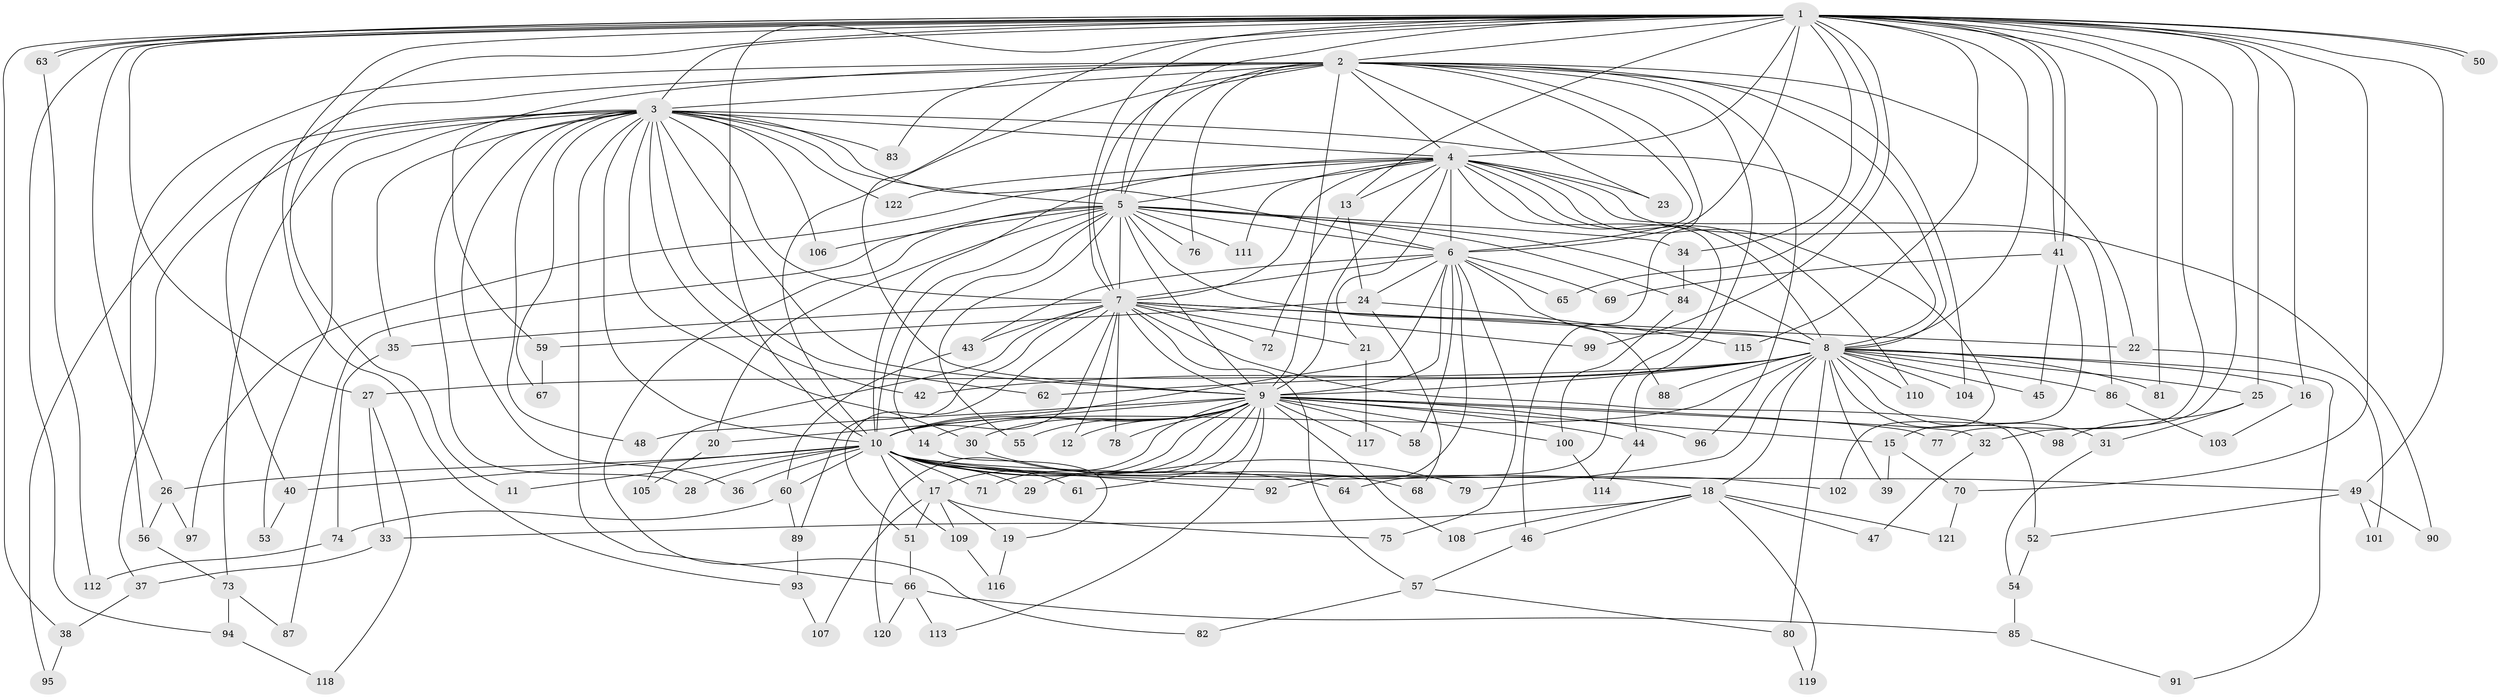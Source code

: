 // Generated by graph-tools (version 1.1) at 2025/25/03/09/25 03:25:44]
// undirected, 122 vertices, 269 edges
graph export_dot {
graph [start="1"]
  node [color=gray90,style=filled];
  1;
  2;
  3;
  4;
  5;
  6;
  7;
  8;
  9;
  10;
  11;
  12;
  13;
  14;
  15;
  16;
  17;
  18;
  19;
  20;
  21;
  22;
  23;
  24;
  25;
  26;
  27;
  28;
  29;
  30;
  31;
  32;
  33;
  34;
  35;
  36;
  37;
  38;
  39;
  40;
  41;
  42;
  43;
  44;
  45;
  46;
  47;
  48;
  49;
  50;
  51;
  52;
  53;
  54;
  55;
  56;
  57;
  58;
  59;
  60;
  61;
  62;
  63;
  64;
  65;
  66;
  67;
  68;
  69;
  70;
  71;
  72;
  73;
  74;
  75;
  76;
  77;
  78;
  79;
  80;
  81;
  82;
  83;
  84;
  85;
  86;
  87;
  88;
  89;
  90;
  91;
  92;
  93;
  94;
  95;
  96;
  97;
  98;
  99;
  100;
  101;
  102;
  103;
  104;
  105;
  106;
  107;
  108;
  109;
  110;
  111;
  112;
  113;
  114;
  115;
  116;
  117;
  118;
  119;
  120;
  121;
  122;
  1 -- 2;
  1 -- 3;
  1 -- 4;
  1 -- 5;
  1 -- 6;
  1 -- 7;
  1 -- 8;
  1 -- 9;
  1 -- 10;
  1 -- 11;
  1 -- 13;
  1 -- 16;
  1 -- 25;
  1 -- 26;
  1 -- 27;
  1 -- 32;
  1 -- 34;
  1 -- 38;
  1 -- 41;
  1 -- 41;
  1 -- 49;
  1 -- 50;
  1 -- 50;
  1 -- 63;
  1 -- 63;
  1 -- 65;
  1 -- 70;
  1 -- 77;
  1 -- 81;
  1 -- 93;
  1 -- 94;
  1 -- 99;
  1 -- 115;
  2 -- 3;
  2 -- 4;
  2 -- 5;
  2 -- 6;
  2 -- 7;
  2 -- 8;
  2 -- 9;
  2 -- 10;
  2 -- 22;
  2 -- 23;
  2 -- 40;
  2 -- 44;
  2 -- 46;
  2 -- 56;
  2 -- 59;
  2 -- 76;
  2 -- 83;
  2 -- 96;
  2 -- 104;
  3 -- 4;
  3 -- 5;
  3 -- 6;
  3 -- 7;
  3 -- 8;
  3 -- 9;
  3 -- 10;
  3 -- 28;
  3 -- 30;
  3 -- 35;
  3 -- 36;
  3 -- 37;
  3 -- 42;
  3 -- 48;
  3 -- 53;
  3 -- 62;
  3 -- 66;
  3 -- 67;
  3 -- 73;
  3 -- 83;
  3 -- 95;
  3 -- 106;
  3 -- 122;
  4 -- 5;
  4 -- 6;
  4 -- 7;
  4 -- 8;
  4 -- 9;
  4 -- 10;
  4 -- 13;
  4 -- 15;
  4 -- 21;
  4 -- 23;
  4 -- 64;
  4 -- 86;
  4 -- 90;
  4 -- 97;
  4 -- 110;
  4 -- 111;
  4 -- 122;
  5 -- 6;
  5 -- 7;
  5 -- 8;
  5 -- 9;
  5 -- 10;
  5 -- 14;
  5 -- 20;
  5 -- 34;
  5 -- 55;
  5 -- 76;
  5 -- 82;
  5 -- 84;
  5 -- 87;
  5 -- 88;
  5 -- 106;
  5 -- 111;
  6 -- 7;
  6 -- 8;
  6 -- 9;
  6 -- 10;
  6 -- 24;
  6 -- 43;
  6 -- 58;
  6 -- 65;
  6 -- 69;
  6 -- 75;
  6 -- 92;
  7 -- 8;
  7 -- 9;
  7 -- 10;
  7 -- 12;
  7 -- 21;
  7 -- 22;
  7 -- 35;
  7 -- 43;
  7 -- 51;
  7 -- 52;
  7 -- 57;
  7 -- 72;
  7 -- 78;
  7 -- 89;
  7 -- 99;
  7 -- 105;
  8 -- 9;
  8 -- 10;
  8 -- 16;
  8 -- 18;
  8 -- 25;
  8 -- 27;
  8 -- 31;
  8 -- 39;
  8 -- 42;
  8 -- 45;
  8 -- 62;
  8 -- 79;
  8 -- 80;
  8 -- 81;
  8 -- 86;
  8 -- 88;
  8 -- 91;
  8 -- 98;
  8 -- 104;
  8 -- 110;
  9 -- 10;
  9 -- 12;
  9 -- 14;
  9 -- 15;
  9 -- 17;
  9 -- 20;
  9 -- 29;
  9 -- 30;
  9 -- 32;
  9 -- 44;
  9 -- 48;
  9 -- 55;
  9 -- 58;
  9 -- 61;
  9 -- 71;
  9 -- 77;
  9 -- 78;
  9 -- 96;
  9 -- 100;
  9 -- 108;
  9 -- 113;
  9 -- 117;
  9 -- 120;
  10 -- 11;
  10 -- 17;
  10 -- 18;
  10 -- 26;
  10 -- 28;
  10 -- 29;
  10 -- 36;
  10 -- 40;
  10 -- 49;
  10 -- 60;
  10 -- 61;
  10 -- 64;
  10 -- 71;
  10 -- 79;
  10 -- 92;
  10 -- 102;
  10 -- 109;
  13 -- 24;
  13 -- 72;
  14 -- 19;
  15 -- 39;
  15 -- 70;
  16 -- 103;
  17 -- 19;
  17 -- 51;
  17 -- 75;
  17 -- 107;
  17 -- 109;
  18 -- 33;
  18 -- 46;
  18 -- 47;
  18 -- 108;
  18 -- 119;
  18 -- 121;
  19 -- 116;
  20 -- 105;
  21 -- 117;
  22 -- 101;
  24 -- 59;
  24 -- 68;
  24 -- 115;
  25 -- 31;
  25 -- 98;
  26 -- 56;
  26 -- 97;
  27 -- 33;
  27 -- 118;
  30 -- 68;
  31 -- 54;
  32 -- 47;
  33 -- 37;
  34 -- 84;
  35 -- 74;
  37 -- 38;
  38 -- 95;
  40 -- 53;
  41 -- 45;
  41 -- 69;
  41 -- 102;
  43 -- 60;
  44 -- 114;
  46 -- 57;
  49 -- 52;
  49 -- 90;
  49 -- 101;
  51 -- 66;
  52 -- 54;
  54 -- 85;
  56 -- 73;
  57 -- 80;
  57 -- 82;
  59 -- 67;
  60 -- 74;
  60 -- 89;
  63 -- 112;
  66 -- 85;
  66 -- 113;
  66 -- 120;
  70 -- 121;
  73 -- 87;
  73 -- 94;
  74 -- 112;
  80 -- 119;
  84 -- 100;
  85 -- 91;
  86 -- 103;
  89 -- 93;
  93 -- 107;
  94 -- 118;
  100 -- 114;
  109 -- 116;
}

